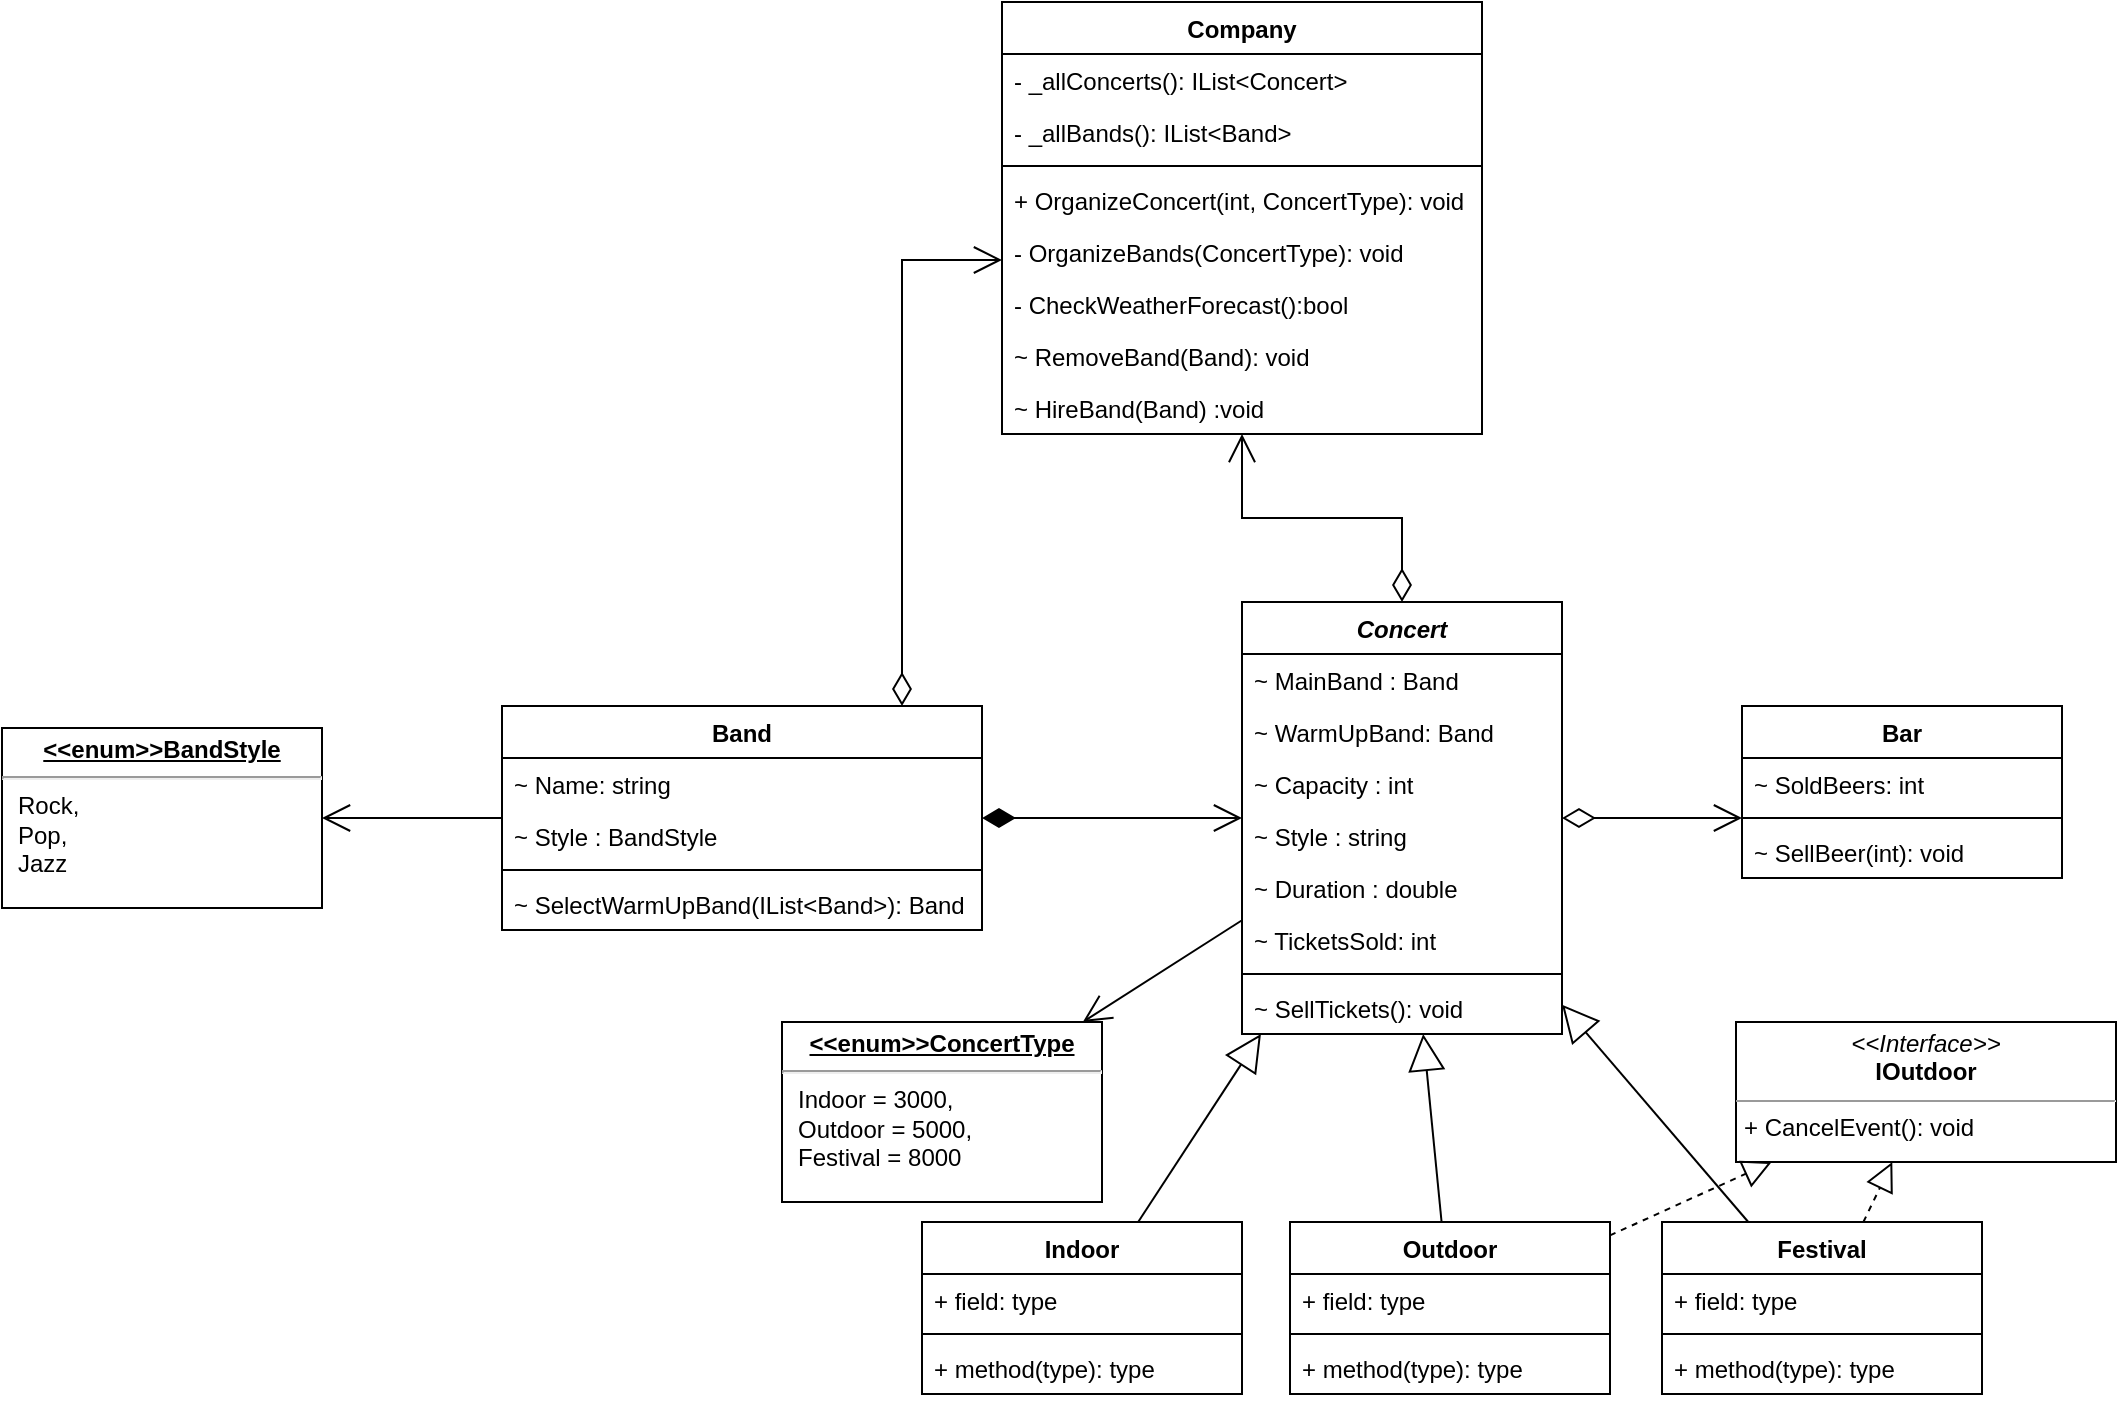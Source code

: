 <mxfile version="16.5.1" type="device"><diagram id="Frr2imOyLtHeWuu5SPH6" name="Page-1"><mxGraphModel dx="1929" dy="2026" grid="1" gridSize="10" guides="1" tooltips="1" connect="1" arrows="1" fold="1" page="1" pageScale="1" pageWidth="827" pageHeight="1169" math="0" shadow="0"><root><mxCell id="0"/><mxCell id="1" parent="0"/><mxCell id="6p_GtjIamHH_PxvvO5zd-1" value="Company" style="swimlane;fontStyle=1;align=center;verticalAlign=top;childLayout=stackLayout;horizontal=1;startSize=26;horizontalStack=0;resizeParent=1;resizeParentMax=0;resizeLast=0;collapsible=1;marginBottom=0;" parent="1" vertex="1"><mxGeometry x="270" y="-50" width="240" height="216" as="geometry"/></mxCell><mxCell id="6p_GtjIamHH_PxvvO5zd-2" value="- _allConcerts(): IList&lt;Concert&gt;" style="text;strokeColor=none;fillColor=none;align=left;verticalAlign=top;spacingLeft=4;spacingRight=4;overflow=hidden;rotatable=0;points=[[0,0.5],[1,0.5]];portConstraint=eastwest;" parent="6p_GtjIamHH_PxvvO5zd-1" vertex="1"><mxGeometry y="26" width="240" height="26" as="geometry"/></mxCell><mxCell id="6p_GtjIamHH_PxvvO5zd-49" value="- _allBands(): IList&lt;Band&gt;" style="text;strokeColor=none;fillColor=none;align=left;verticalAlign=top;spacingLeft=4;spacingRight=4;overflow=hidden;rotatable=0;points=[[0,0.5],[1,0.5]];portConstraint=eastwest;" parent="6p_GtjIamHH_PxvvO5zd-1" vertex="1"><mxGeometry y="52" width="240" height="26" as="geometry"/></mxCell><mxCell id="6p_GtjIamHH_PxvvO5zd-3" value="" style="line;strokeWidth=1;fillColor=none;align=left;verticalAlign=middle;spacingTop=-1;spacingLeft=3;spacingRight=3;rotatable=0;labelPosition=right;points=[];portConstraint=eastwest;" parent="6p_GtjIamHH_PxvvO5zd-1" vertex="1"><mxGeometry y="78" width="240" height="8" as="geometry"/></mxCell><mxCell id="6p_GtjIamHH_PxvvO5zd-4" value="+ OrganizeConcert(int, ConcertType): void" style="text;strokeColor=none;fillColor=none;align=left;verticalAlign=top;spacingLeft=4;spacingRight=4;overflow=hidden;rotatable=0;points=[[0,0.5],[1,0.5]];portConstraint=eastwest;" parent="6p_GtjIamHH_PxvvO5zd-1" vertex="1"><mxGeometry y="86" width="240" height="26" as="geometry"/></mxCell><mxCell id="6p_GtjIamHH_PxvvO5zd-50" value="- OrganizeBands(ConcertType): void" style="text;strokeColor=none;fillColor=none;align=left;verticalAlign=top;spacingLeft=4;spacingRight=4;overflow=hidden;rotatable=0;points=[[0,0.5],[1,0.5]];portConstraint=eastwest;" parent="6p_GtjIamHH_PxvvO5zd-1" vertex="1"><mxGeometry y="112" width="240" height="26" as="geometry"/></mxCell><mxCell id="6p_GtjIamHH_PxvvO5zd-54" value="- CheckWeatherForecast():bool" style="text;strokeColor=none;fillColor=none;align=left;verticalAlign=top;spacingLeft=4;spacingRight=4;overflow=hidden;rotatable=0;points=[[0,0.5],[1,0.5]];portConstraint=eastwest;" parent="6p_GtjIamHH_PxvvO5zd-1" vertex="1"><mxGeometry y="138" width="240" height="26" as="geometry"/></mxCell><mxCell id="6p_GtjIamHH_PxvvO5zd-53" value="~ RemoveBand(Band): void" style="text;strokeColor=none;fillColor=none;align=left;verticalAlign=top;spacingLeft=4;spacingRight=4;overflow=hidden;rotatable=0;points=[[0,0.5],[1,0.5]];portConstraint=eastwest;" parent="6p_GtjIamHH_PxvvO5zd-1" vertex="1"><mxGeometry y="164" width="240" height="26" as="geometry"/></mxCell><mxCell id="6p_GtjIamHH_PxvvO5zd-52" value="~ HireBand(Band) :void" style="text;strokeColor=none;fillColor=none;align=left;verticalAlign=top;spacingLeft=4;spacingRight=4;overflow=hidden;rotatable=0;points=[[0,0.5],[1,0.5]];portConstraint=eastwest;" parent="6p_GtjIamHH_PxvvO5zd-1" vertex="1"><mxGeometry y="190" width="240" height="26" as="geometry"/></mxCell><mxCell id="6p_GtjIamHH_PxvvO5zd-5" value="Concert" style="swimlane;fontStyle=3;align=center;verticalAlign=top;childLayout=stackLayout;horizontal=1;startSize=26;horizontalStack=0;resizeParent=1;resizeParentMax=0;resizeLast=0;collapsible=1;marginBottom=0;" parent="1" vertex="1"><mxGeometry x="390" y="250" width="160" height="216" as="geometry"/></mxCell><mxCell id="6p_GtjIamHH_PxvvO5zd-6" value="~ MainBand : Band" style="text;strokeColor=none;fillColor=none;align=left;verticalAlign=top;spacingLeft=4;spacingRight=4;overflow=hidden;rotatable=0;points=[[0,0.5],[1,0.5]];portConstraint=eastwest;" parent="6p_GtjIamHH_PxvvO5zd-5" vertex="1"><mxGeometry y="26" width="160" height="26" as="geometry"/></mxCell><mxCell id="6p_GtjIamHH_PxvvO5zd-31" value="~ WarmUpBand: Band" style="text;strokeColor=none;fillColor=none;align=left;verticalAlign=top;spacingLeft=4;spacingRight=4;overflow=hidden;rotatable=0;points=[[0,0.5],[1,0.5]];portConstraint=eastwest;" parent="6p_GtjIamHH_PxvvO5zd-5" vertex="1"><mxGeometry y="52" width="160" height="26" as="geometry"/></mxCell><mxCell id="6p_GtjIamHH_PxvvO5zd-32" value="~ Capacity : int" style="text;strokeColor=none;fillColor=none;align=left;verticalAlign=top;spacingLeft=4;spacingRight=4;overflow=hidden;rotatable=0;points=[[0,0.5],[1,0.5]];portConstraint=eastwest;" parent="6p_GtjIamHH_PxvvO5zd-5" vertex="1"><mxGeometry y="78" width="160" height="26" as="geometry"/></mxCell><mxCell id="6p_GtjIamHH_PxvvO5zd-33" value="~ Style : string" style="text;strokeColor=none;fillColor=none;align=left;verticalAlign=top;spacingLeft=4;spacingRight=4;overflow=hidden;rotatable=0;points=[[0,0.5],[1,0.5]];portConstraint=eastwest;" parent="6p_GtjIamHH_PxvvO5zd-5" vertex="1"><mxGeometry y="104" width="160" height="26" as="geometry"/></mxCell><mxCell id="6p_GtjIamHH_PxvvO5zd-40" value="~ Duration : double" style="text;strokeColor=none;fillColor=none;align=left;verticalAlign=top;spacingLeft=4;spacingRight=4;overflow=hidden;rotatable=0;points=[[0,0.5],[1,0.5]];portConstraint=eastwest;" parent="6p_GtjIamHH_PxvvO5zd-5" vertex="1"><mxGeometry y="130" width="160" height="26" as="geometry"/></mxCell><mxCell id="6p_GtjIamHH_PxvvO5zd-45" value="~ TicketsSold: int" style="text;strokeColor=none;fillColor=none;align=left;verticalAlign=top;spacingLeft=4;spacingRight=4;overflow=hidden;rotatable=0;points=[[0,0.5],[1,0.5]];portConstraint=eastwest;" parent="6p_GtjIamHH_PxvvO5zd-5" vertex="1"><mxGeometry y="156" width="160" height="26" as="geometry"/></mxCell><mxCell id="6p_GtjIamHH_PxvvO5zd-7" value="" style="line;strokeWidth=1;fillColor=none;align=left;verticalAlign=middle;spacingTop=-1;spacingLeft=3;spacingRight=3;rotatable=0;labelPosition=right;points=[];portConstraint=eastwest;" parent="6p_GtjIamHH_PxvvO5zd-5" vertex="1"><mxGeometry y="182" width="160" height="8" as="geometry"/></mxCell><mxCell id="6p_GtjIamHH_PxvvO5zd-8" value="~ SellTickets(): void" style="text;strokeColor=none;fillColor=none;align=left;verticalAlign=top;spacingLeft=4;spacingRight=4;overflow=hidden;rotatable=0;points=[[0,0.5],[1,0.5]];portConstraint=eastwest;" parent="6p_GtjIamHH_PxvvO5zd-5" vertex="1"><mxGeometry y="190" width="160" height="26" as="geometry"/></mxCell><mxCell id="6p_GtjIamHH_PxvvO5zd-9" value="Indoor" style="swimlane;fontStyle=1;align=center;verticalAlign=top;childLayout=stackLayout;horizontal=1;startSize=26;horizontalStack=0;resizeParent=1;resizeParentMax=0;resizeLast=0;collapsible=1;marginBottom=0;" parent="1" vertex="1"><mxGeometry x="230" y="560" width="160" height="86" as="geometry"/></mxCell><mxCell id="6p_GtjIamHH_PxvvO5zd-10" value="+ field: type" style="text;strokeColor=none;fillColor=none;align=left;verticalAlign=top;spacingLeft=4;spacingRight=4;overflow=hidden;rotatable=0;points=[[0,0.5],[1,0.5]];portConstraint=eastwest;" parent="6p_GtjIamHH_PxvvO5zd-9" vertex="1"><mxGeometry y="26" width="160" height="26" as="geometry"/></mxCell><mxCell id="6p_GtjIamHH_PxvvO5zd-11" value="" style="line;strokeWidth=1;fillColor=none;align=left;verticalAlign=middle;spacingTop=-1;spacingLeft=3;spacingRight=3;rotatable=0;labelPosition=right;points=[];portConstraint=eastwest;" parent="6p_GtjIamHH_PxvvO5zd-9" vertex="1"><mxGeometry y="52" width="160" height="8" as="geometry"/></mxCell><mxCell id="6p_GtjIamHH_PxvvO5zd-12" value="+ method(type): type" style="text;strokeColor=none;fillColor=none;align=left;verticalAlign=top;spacingLeft=4;spacingRight=4;overflow=hidden;rotatable=0;points=[[0,0.5],[1,0.5]];portConstraint=eastwest;" parent="6p_GtjIamHH_PxvvO5zd-9" vertex="1"><mxGeometry y="60" width="160" height="26" as="geometry"/></mxCell><mxCell id="6p_GtjIamHH_PxvvO5zd-13" value="Outdoor" style="swimlane;fontStyle=1;align=center;verticalAlign=top;childLayout=stackLayout;horizontal=1;startSize=26;horizontalStack=0;resizeParent=1;resizeParentMax=0;resizeLast=0;collapsible=1;marginBottom=0;" parent="1" vertex="1"><mxGeometry x="414" y="560" width="160" height="86" as="geometry"/></mxCell><mxCell id="6p_GtjIamHH_PxvvO5zd-14" value="+ field: type" style="text;strokeColor=none;fillColor=none;align=left;verticalAlign=top;spacingLeft=4;spacingRight=4;overflow=hidden;rotatable=0;points=[[0,0.5],[1,0.5]];portConstraint=eastwest;" parent="6p_GtjIamHH_PxvvO5zd-13" vertex="1"><mxGeometry y="26" width="160" height="26" as="geometry"/></mxCell><mxCell id="6p_GtjIamHH_PxvvO5zd-15" value="" style="line;strokeWidth=1;fillColor=none;align=left;verticalAlign=middle;spacingTop=-1;spacingLeft=3;spacingRight=3;rotatable=0;labelPosition=right;points=[];portConstraint=eastwest;" parent="6p_GtjIamHH_PxvvO5zd-13" vertex="1"><mxGeometry y="52" width="160" height="8" as="geometry"/></mxCell><mxCell id="6p_GtjIamHH_PxvvO5zd-16" value="+ method(type): type" style="text;strokeColor=none;fillColor=none;align=left;verticalAlign=top;spacingLeft=4;spacingRight=4;overflow=hidden;rotatable=0;points=[[0,0.5],[1,0.5]];portConstraint=eastwest;" parent="6p_GtjIamHH_PxvvO5zd-13" vertex="1"><mxGeometry y="60" width="160" height="26" as="geometry"/></mxCell><mxCell id="6p_GtjIamHH_PxvvO5zd-17" value="Festival" style="swimlane;fontStyle=1;align=center;verticalAlign=top;childLayout=stackLayout;horizontal=1;startSize=26;horizontalStack=0;resizeParent=1;resizeParentMax=0;resizeLast=0;collapsible=1;marginBottom=0;" parent="1" vertex="1"><mxGeometry x="600" y="560" width="160" height="86" as="geometry"/></mxCell><mxCell id="6p_GtjIamHH_PxvvO5zd-18" value="+ field: type" style="text;strokeColor=none;fillColor=none;align=left;verticalAlign=top;spacingLeft=4;spacingRight=4;overflow=hidden;rotatable=0;points=[[0,0.5],[1,0.5]];portConstraint=eastwest;" parent="6p_GtjIamHH_PxvvO5zd-17" vertex="1"><mxGeometry y="26" width="160" height="26" as="geometry"/></mxCell><mxCell id="6p_GtjIamHH_PxvvO5zd-19" value="" style="line;strokeWidth=1;fillColor=none;align=left;verticalAlign=middle;spacingTop=-1;spacingLeft=3;spacingRight=3;rotatable=0;labelPosition=right;points=[];portConstraint=eastwest;" parent="6p_GtjIamHH_PxvvO5zd-17" vertex="1"><mxGeometry y="52" width="160" height="8" as="geometry"/></mxCell><mxCell id="6p_GtjIamHH_PxvvO5zd-20" value="+ method(type): type" style="text;strokeColor=none;fillColor=none;align=left;verticalAlign=top;spacingLeft=4;spacingRight=4;overflow=hidden;rotatable=0;points=[[0,0.5],[1,0.5]];portConstraint=eastwest;" parent="6p_GtjIamHH_PxvvO5zd-17" vertex="1"><mxGeometry y="60" width="160" height="26" as="geometry"/></mxCell><mxCell id="6p_GtjIamHH_PxvvO5zd-21" value="" style="endArrow=block;endSize=16;endFill=0;html=1;rounded=0;" parent="1" source="6p_GtjIamHH_PxvvO5zd-9" target="6p_GtjIamHH_PxvvO5zd-5" edge="1"><mxGeometry x="-0.459" y="-109" width="160" relative="1" as="geometry"><mxPoint x="520" y="524" as="sourcePoint"/><mxPoint x="631.52" y="360" as="targetPoint"/><mxPoint y="1" as="offset"/></mxGeometry></mxCell><mxCell id="6p_GtjIamHH_PxvvO5zd-22" value="" style="endArrow=block;endSize=16;endFill=0;html=1;rounded=0;" parent="1" source="6p_GtjIamHH_PxvvO5zd-13" target="6p_GtjIamHH_PxvvO5zd-5" edge="1"><mxGeometry x="-0.459" y="-109" width="160" relative="1" as="geometry"><mxPoint x="384.471" y="380" as="sourcePoint"/><mxPoint x="463.529" y="296" as="targetPoint"/><mxPoint y="1" as="offset"/></mxGeometry></mxCell><mxCell id="6p_GtjIamHH_PxvvO5zd-23" value="" style="endArrow=block;endSize=16;endFill=0;html=1;rounded=0;" parent="1" source="6p_GtjIamHH_PxvvO5zd-17" target="6p_GtjIamHH_PxvvO5zd-5" edge="1"><mxGeometry x="-0.459" y="-109" width="160" relative="1" as="geometry"><mxPoint x="523.424" y="380" as="sourcePoint"/><mxPoint x="510.576" y="296" as="targetPoint"/><mxPoint y="1" as="offset"/></mxGeometry></mxCell><mxCell id="6p_GtjIamHH_PxvvO5zd-24" value="" style="endArrow=open;html=1;endSize=12;startArrow=diamondThin;startSize=14;startFill=0;edgeStyle=orthogonalEdgeStyle;align=left;verticalAlign=bottom;rounded=0;" parent="1" source="6p_GtjIamHH_PxvvO5zd-5" target="6p_GtjIamHH_PxvvO5zd-1" edge="1"><mxGeometry x="-0.548" y="-76" relative="1" as="geometry"><mxPoint x="490" y="440" as="sourcePoint"/><mxPoint x="650" y="440" as="targetPoint"/><mxPoint x="76" y="76" as="offset"/></mxGeometry></mxCell><mxCell id="6p_GtjIamHH_PxvvO5zd-25" value="Band" style="swimlane;fontStyle=1;align=center;verticalAlign=top;childLayout=stackLayout;horizontal=1;startSize=26;horizontalStack=0;resizeParent=1;resizeParentMax=0;resizeLast=0;collapsible=1;marginBottom=0;" parent="1" vertex="1"><mxGeometry x="20" y="302" width="240" height="112" as="geometry"/></mxCell><mxCell id="6p_GtjIamHH_PxvvO5zd-26" value="~ Name: string" style="text;strokeColor=none;fillColor=none;align=left;verticalAlign=top;spacingLeft=4;spacingRight=4;overflow=hidden;rotatable=0;points=[[0,0.5],[1,0.5]];portConstraint=eastwest;" parent="6p_GtjIamHH_PxvvO5zd-25" vertex="1"><mxGeometry y="26" width="240" height="26" as="geometry"/></mxCell><mxCell id="6p_GtjIamHH_PxvvO5zd-48" value="~ Style : BandStyle" style="text;strokeColor=none;fillColor=none;align=left;verticalAlign=top;spacingLeft=4;spacingRight=4;overflow=hidden;rotatable=0;points=[[0,0.5],[1,0.5]];portConstraint=eastwest;" parent="6p_GtjIamHH_PxvvO5zd-25" vertex="1"><mxGeometry y="52" width="240" height="26" as="geometry"/></mxCell><mxCell id="6p_GtjIamHH_PxvvO5zd-27" value="" style="line;strokeWidth=1;fillColor=none;align=left;verticalAlign=middle;spacingTop=-1;spacingLeft=3;spacingRight=3;rotatable=0;labelPosition=right;points=[];portConstraint=eastwest;" parent="6p_GtjIamHH_PxvvO5zd-25" vertex="1"><mxGeometry y="78" width="240" height="8" as="geometry"/></mxCell><mxCell id="6p_GtjIamHH_PxvvO5zd-28" value="~ SelectWarmUpBand(IList&lt;Band&gt;): Band" style="text;strokeColor=none;fillColor=none;align=left;verticalAlign=top;spacingLeft=4;spacingRight=4;overflow=hidden;rotatable=0;points=[[0,0.5],[1,0.5]];portConstraint=eastwest;" parent="6p_GtjIamHH_PxvvO5zd-25" vertex="1"><mxGeometry y="86" width="240" height="26" as="geometry"/></mxCell><mxCell id="6p_GtjIamHH_PxvvO5zd-29" value="" style="endArrow=open;html=1;endSize=12;startArrow=diamondThin;startSize=14;startFill=1;edgeStyle=orthogonalEdgeStyle;align=left;verticalAlign=bottom;rounded=0;" parent="1" source="6p_GtjIamHH_PxvvO5zd-25" target="6p_GtjIamHH_PxvvO5zd-5" edge="1"><mxGeometry x="-1" y="-210" relative="1" as="geometry"><mxPoint x="210" y="350" as="sourcePoint"/><mxPoint x="370" y="350" as="targetPoint"/><mxPoint x="-210" y="-210" as="offset"/></mxGeometry></mxCell><mxCell id="6p_GtjIamHH_PxvvO5zd-38" value="&lt;p style=&quot;margin: 0px ; margin-top: 4px ; text-align: center ; text-decoration: underline&quot;&gt;&lt;b&gt;&amp;lt;&amp;lt;enum&amp;gt;&amp;gt;ConcertType&lt;/b&gt;&lt;/p&gt;&lt;hr&gt;&lt;p style=&quot;margin: 0px ; margin-left: 8px&quot;&gt;Indoor = 3000,&lt;/p&gt;&lt;p style=&quot;margin: 0px ; margin-left: 8px&quot;&gt;Outdoor = 5000,&lt;/p&gt;&lt;p style=&quot;margin: 0px ; margin-left: 8px&quot;&gt;Festival = 8000&lt;/p&gt;" style="verticalAlign=top;align=left;overflow=fill;fontSize=12;fontFamily=Helvetica;html=1;" parent="1" vertex="1"><mxGeometry x="160" y="460" width="160" height="90" as="geometry"/></mxCell><mxCell id="6p_GtjIamHH_PxvvO5zd-39" value="" style="endArrow=open;endFill=1;endSize=12;html=1;rounded=0;" parent="1" source="6p_GtjIamHH_PxvvO5zd-5" target="6p_GtjIamHH_PxvvO5zd-38" edge="1"><mxGeometry width="160" relative="1" as="geometry"><mxPoint x="450" y="340" as="sourcePoint"/><mxPoint x="610" y="340" as="targetPoint"/></mxGeometry></mxCell><mxCell id="6p_GtjIamHH_PxvvO5zd-41" value="&lt;p style=&quot;margin: 0px ; margin-top: 4px ; text-align: center&quot;&gt;&lt;i&gt;&amp;lt;&amp;lt;Interface&amp;gt;&amp;gt;&lt;/i&gt;&lt;br&gt;&lt;b&gt;IOutdoor&lt;/b&gt;&lt;/p&gt;&lt;hr size=&quot;1&quot;&gt;&lt;p style=&quot;margin: 0px ; margin-left: 4px&quot;&gt;+ CancelEvent(): void&lt;/p&gt;" style="verticalAlign=top;align=left;overflow=fill;fontSize=12;fontFamily=Helvetica;html=1;" parent="1" vertex="1"><mxGeometry x="637" y="460" width="190" height="70" as="geometry"/></mxCell><mxCell id="6p_GtjIamHH_PxvvO5zd-42" value="" style="endArrow=block;dashed=1;endFill=0;endSize=12;html=1;rounded=0;" parent="1" source="6p_GtjIamHH_PxvvO5zd-13" target="6p_GtjIamHH_PxvvO5zd-41" edge="1"><mxGeometry width="160" relative="1" as="geometry"><mxPoint x="450" y="340" as="sourcePoint"/><mxPoint x="610" y="340" as="targetPoint"/></mxGeometry></mxCell><mxCell id="6p_GtjIamHH_PxvvO5zd-43" value="" style="endArrow=block;dashed=1;endFill=0;endSize=12;html=1;rounded=0;" parent="1" source="6p_GtjIamHH_PxvvO5zd-17" target="6p_GtjIamHH_PxvvO5zd-41" edge="1"><mxGeometry width="160" relative="1" as="geometry"><mxPoint x="450" y="340" as="sourcePoint"/><mxPoint x="610" y="340" as="targetPoint"/></mxGeometry></mxCell><mxCell id="6p_GtjIamHH_PxvvO5zd-46" value="&lt;p style=&quot;margin: 0px ; margin-top: 4px ; text-align: center ; text-decoration: underline&quot;&gt;&lt;b&gt;&amp;lt;&amp;lt;enum&amp;gt;&amp;gt;BandStyle&lt;/b&gt;&lt;/p&gt;&lt;hr&gt;&lt;p style=&quot;margin: 0px ; margin-left: 8px&quot;&gt;Rock,&lt;/p&gt;&lt;p style=&quot;margin: 0px ; margin-left: 8px&quot;&gt;Pop,&lt;/p&gt;&lt;p style=&quot;margin: 0px ; margin-left: 8px&quot;&gt;Jazz&lt;/p&gt;" style="verticalAlign=top;align=left;overflow=fill;fontSize=12;fontFamily=Helvetica;html=1;" parent="1" vertex="1"><mxGeometry x="-230" y="313" width="160" height="90" as="geometry"/></mxCell><mxCell id="6p_GtjIamHH_PxvvO5zd-47" value="" style="endArrow=open;endFill=1;endSize=12;html=1;rounded=0;" parent="1" source="6p_GtjIamHH_PxvvO5zd-25" target="6p_GtjIamHH_PxvvO5zd-46" edge="1"><mxGeometry width="160" relative="1" as="geometry"><mxPoint x="574" y="277.646" as="sourcePoint"/><mxPoint x="640" y="277.354" as="targetPoint"/></mxGeometry></mxCell><mxCell id="6p_GtjIamHH_PxvvO5zd-51" value="" style="endArrow=open;html=1;endSize=12;startArrow=diamondThin;startSize=14;startFill=0;edgeStyle=orthogonalEdgeStyle;align=left;verticalAlign=bottom;rounded=0;" parent="1" source="6p_GtjIamHH_PxvvO5zd-25" target="6p_GtjIamHH_PxvvO5zd-1" edge="1"><mxGeometry x="-0.577" y="180" relative="1" as="geometry"><mxPoint x="410" y="340" as="sourcePoint"/><mxPoint x="570" y="340" as="targetPoint"/><Array as="points"><mxPoint x="220" y="79"/></Array><mxPoint as="offset"/></mxGeometry></mxCell><mxCell id="6p_GtjIamHH_PxvvO5zd-55" value="Bar" style="swimlane;fontStyle=1;align=center;verticalAlign=top;childLayout=stackLayout;horizontal=1;startSize=26;horizontalStack=0;resizeParent=1;resizeParentMax=0;resizeLast=0;collapsible=1;marginBottom=0;" parent="1" vertex="1"><mxGeometry x="640" y="302" width="160" height="86" as="geometry"/></mxCell><mxCell id="6p_GtjIamHH_PxvvO5zd-56" value="~ SoldBeers: int" style="text;strokeColor=none;fillColor=none;align=left;verticalAlign=top;spacingLeft=4;spacingRight=4;overflow=hidden;rotatable=0;points=[[0,0.5],[1,0.5]];portConstraint=eastwest;" parent="6p_GtjIamHH_PxvvO5zd-55" vertex="1"><mxGeometry y="26" width="160" height="26" as="geometry"/></mxCell><mxCell id="6p_GtjIamHH_PxvvO5zd-57" value="" style="line;strokeWidth=1;fillColor=none;align=left;verticalAlign=middle;spacingTop=-1;spacingLeft=3;spacingRight=3;rotatable=0;labelPosition=right;points=[];portConstraint=eastwest;" parent="6p_GtjIamHH_PxvvO5zd-55" vertex="1"><mxGeometry y="52" width="160" height="8" as="geometry"/></mxCell><mxCell id="6p_GtjIamHH_PxvvO5zd-58" value="~ SellBeer(int): void" style="text;strokeColor=none;fillColor=none;align=left;verticalAlign=top;spacingLeft=4;spacingRight=4;overflow=hidden;rotatable=0;points=[[0,0.5],[1,0.5]];portConstraint=eastwest;" parent="6p_GtjIamHH_PxvvO5zd-55" vertex="1"><mxGeometry y="60" width="160" height="26" as="geometry"/></mxCell><mxCell id="6p_GtjIamHH_PxvvO5zd-59" value="" style="endArrow=open;html=1;endSize=12;startArrow=diamondThin;startSize=14;startFill=0;edgeStyle=orthogonalEdgeStyle;align=left;verticalAlign=bottom;rounded=0;" parent="1" source="6p_GtjIamHH_PxvvO5zd-5" target="6p_GtjIamHH_PxvvO5zd-55" edge="1"><mxGeometry x="-0.577" y="180" relative="1" as="geometry"><mxPoint x="230" y="312" as="sourcePoint"/><mxPoint x="280" y="89" as="targetPoint"/><Array as="points"><mxPoint x="620" y="358"/><mxPoint x="620" y="358"/></Array><mxPoint as="offset"/></mxGeometry></mxCell></root></mxGraphModel></diagram></mxfile>